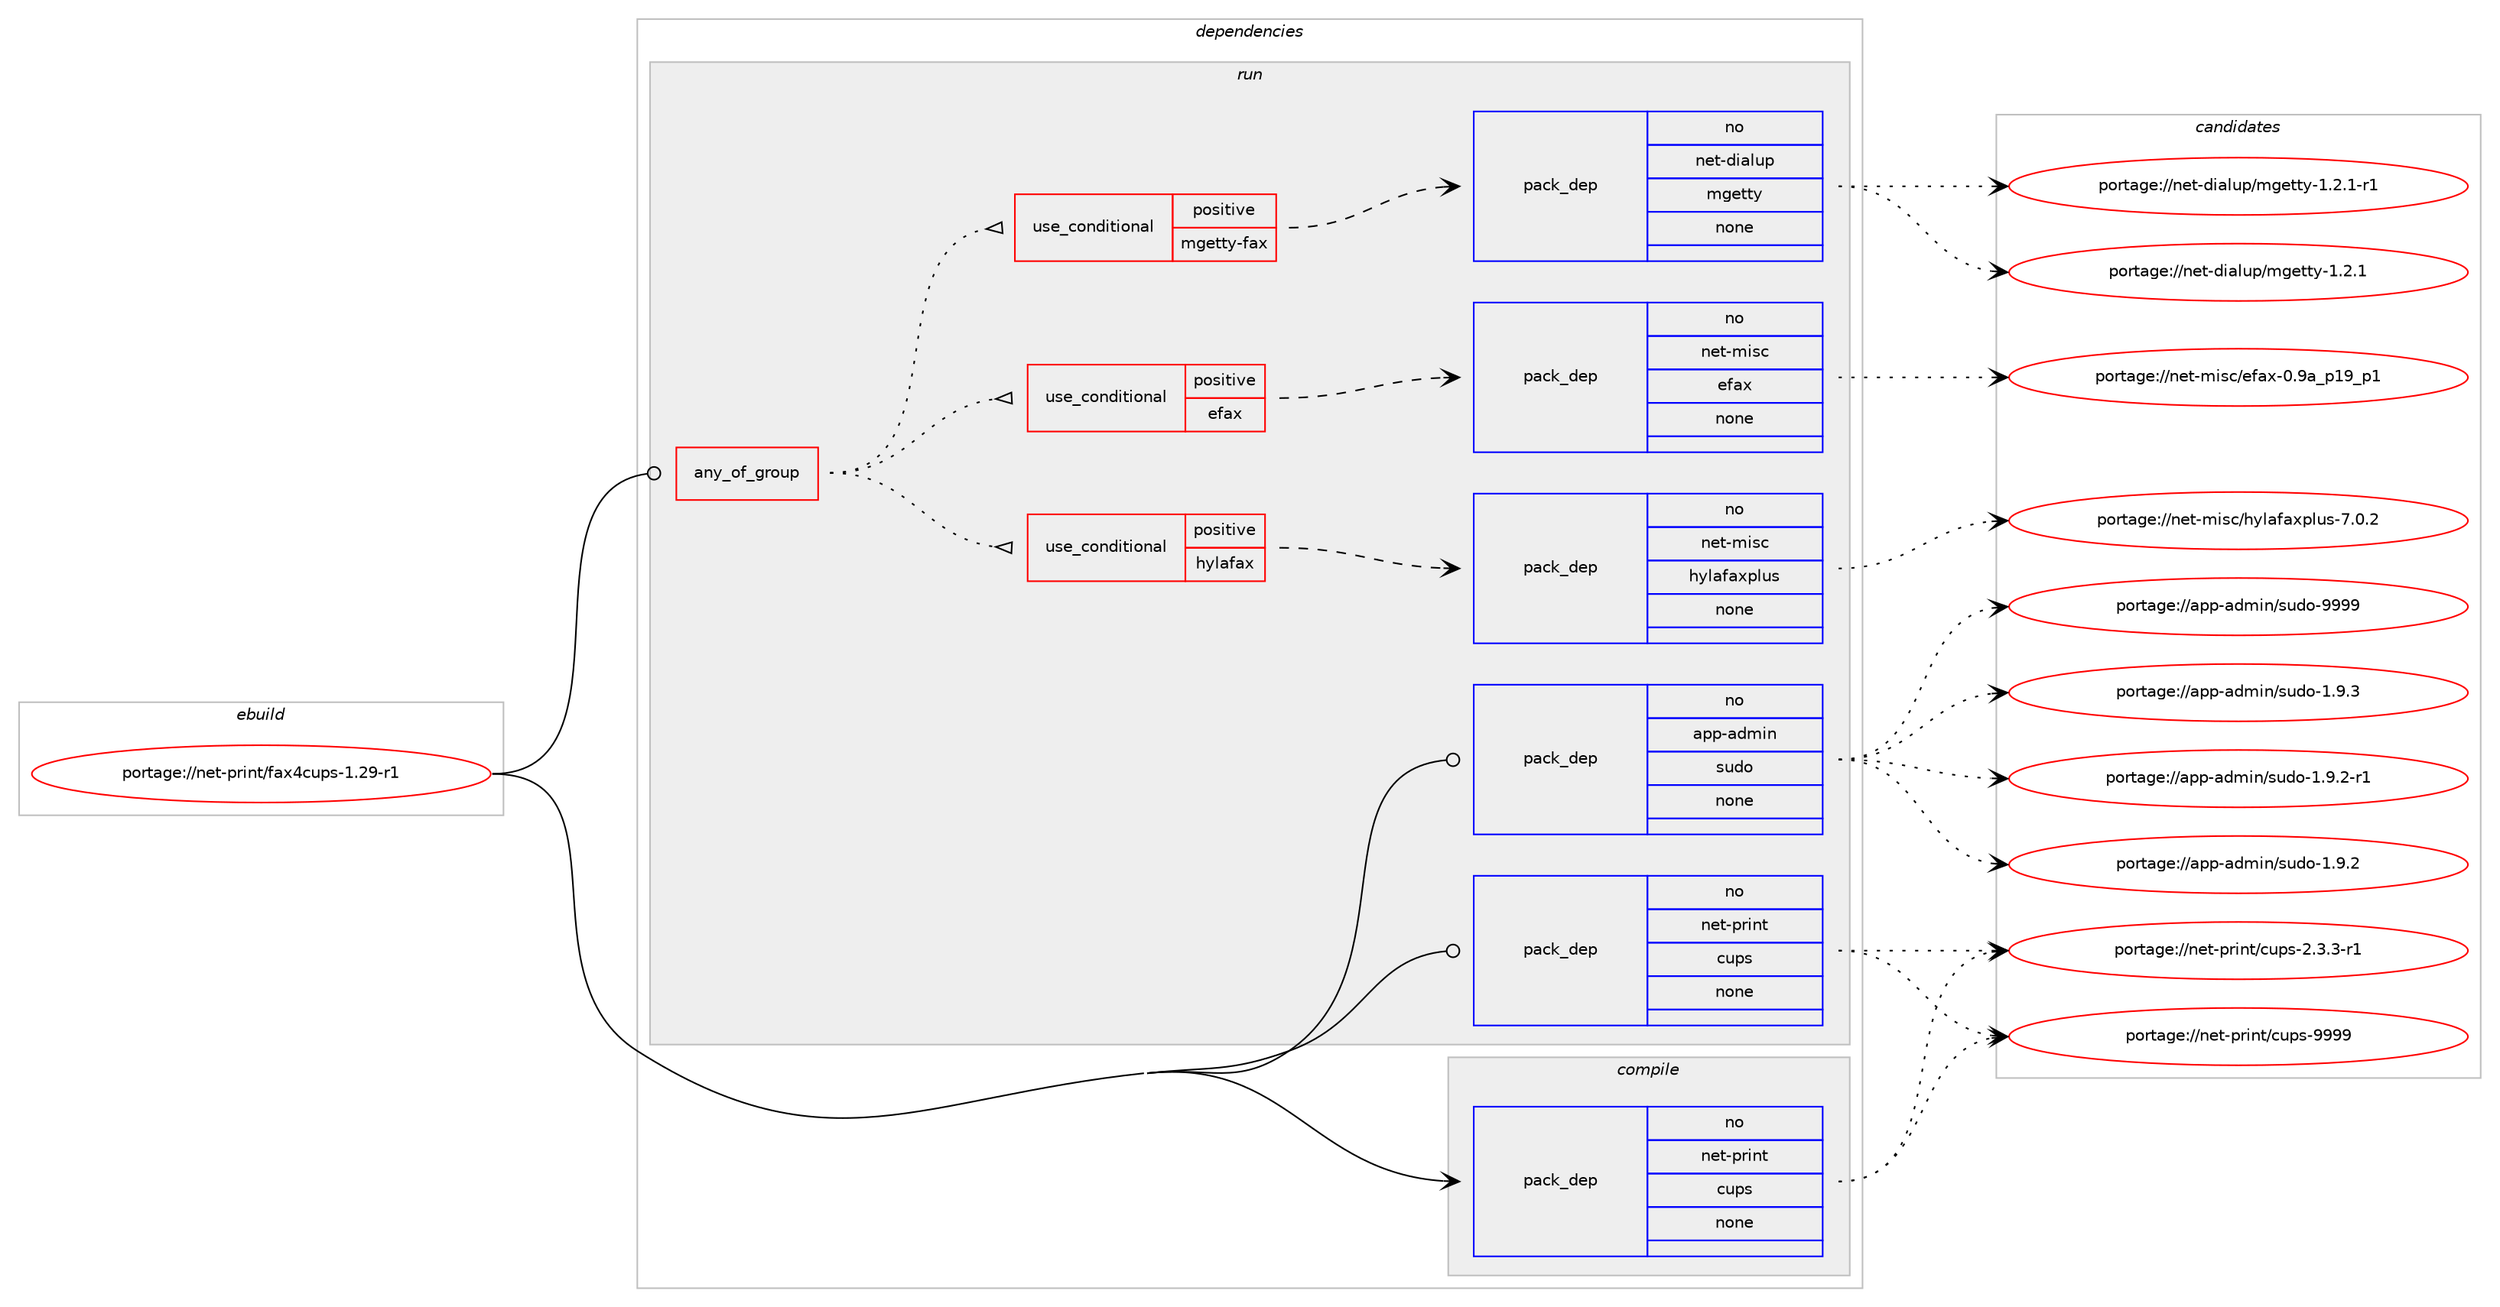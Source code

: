 digraph prolog {

# *************
# Graph options
# *************

newrank=true;
concentrate=true;
compound=true;
graph [rankdir=LR,fontname=Helvetica,fontsize=10,ranksep=1.5];#, ranksep=2.5, nodesep=0.2];
edge  [arrowhead=vee];
node  [fontname=Helvetica,fontsize=10];

# **********
# The ebuild
# **********

subgraph cluster_leftcol {
color=gray;
rank=same;
label=<<i>ebuild</i>>;
id [label="portage://net-print/fax4cups-1.29-r1", color=red, width=4, href="../net-print/fax4cups-1.29-r1.svg"];
}

# ****************
# The dependencies
# ****************

subgraph cluster_midcol {
color=gray;
label=<<i>dependencies</i>>;
subgraph cluster_compile {
fillcolor="#eeeeee";
style=filled;
label=<<i>compile</i>>;
subgraph pack2549 {
dependency2989 [label=<<TABLE BORDER="0" CELLBORDER="1" CELLSPACING="0" CELLPADDING="4" WIDTH="220"><TR><TD ROWSPAN="6" CELLPADDING="30">pack_dep</TD></TR><TR><TD WIDTH="110">no</TD></TR><TR><TD>net-print</TD></TR><TR><TD>cups</TD></TR><TR><TD>none</TD></TR><TR><TD></TD></TR></TABLE>>, shape=none, color=blue];
}
id:e -> dependency2989:w [weight=20,style="solid",arrowhead="vee"];
}
subgraph cluster_compileandrun {
fillcolor="#eeeeee";
style=filled;
label=<<i>compile and run</i>>;
}
subgraph cluster_run {
fillcolor="#eeeeee";
style=filled;
label=<<i>run</i>>;
subgraph any43 {
dependency2990 [label=<<TABLE BORDER="0" CELLBORDER="1" CELLSPACING="0" CELLPADDING="4"><TR><TD CELLPADDING="10">any_of_group</TD></TR></TABLE>>, shape=none, color=red];subgraph cond397 {
dependency2991 [label=<<TABLE BORDER="0" CELLBORDER="1" CELLSPACING="0" CELLPADDING="4"><TR><TD ROWSPAN="3" CELLPADDING="10">use_conditional</TD></TR><TR><TD>positive</TD></TR><TR><TD>hylafax</TD></TR></TABLE>>, shape=none, color=red];
subgraph pack2550 {
dependency2992 [label=<<TABLE BORDER="0" CELLBORDER="1" CELLSPACING="0" CELLPADDING="4" WIDTH="220"><TR><TD ROWSPAN="6" CELLPADDING="30">pack_dep</TD></TR><TR><TD WIDTH="110">no</TD></TR><TR><TD>net-misc</TD></TR><TR><TD>hylafaxplus</TD></TR><TR><TD>none</TD></TR><TR><TD></TD></TR></TABLE>>, shape=none, color=blue];
}
dependency2991:e -> dependency2992:w [weight=20,style="dashed",arrowhead="vee"];
}
dependency2990:e -> dependency2991:w [weight=20,style="dotted",arrowhead="oinv"];
subgraph cond398 {
dependency2993 [label=<<TABLE BORDER="0" CELLBORDER="1" CELLSPACING="0" CELLPADDING="4"><TR><TD ROWSPAN="3" CELLPADDING="10">use_conditional</TD></TR><TR><TD>positive</TD></TR><TR><TD>efax</TD></TR></TABLE>>, shape=none, color=red];
subgraph pack2551 {
dependency2994 [label=<<TABLE BORDER="0" CELLBORDER="1" CELLSPACING="0" CELLPADDING="4" WIDTH="220"><TR><TD ROWSPAN="6" CELLPADDING="30">pack_dep</TD></TR><TR><TD WIDTH="110">no</TD></TR><TR><TD>net-misc</TD></TR><TR><TD>efax</TD></TR><TR><TD>none</TD></TR><TR><TD></TD></TR></TABLE>>, shape=none, color=blue];
}
dependency2993:e -> dependency2994:w [weight=20,style="dashed",arrowhead="vee"];
}
dependency2990:e -> dependency2993:w [weight=20,style="dotted",arrowhead="oinv"];
subgraph cond399 {
dependency2995 [label=<<TABLE BORDER="0" CELLBORDER="1" CELLSPACING="0" CELLPADDING="4"><TR><TD ROWSPAN="3" CELLPADDING="10">use_conditional</TD></TR><TR><TD>positive</TD></TR><TR><TD>mgetty-fax</TD></TR></TABLE>>, shape=none, color=red];
subgraph pack2552 {
dependency2996 [label=<<TABLE BORDER="0" CELLBORDER="1" CELLSPACING="0" CELLPADDING="4" WIDTH="220"><TR><TD ROWSPAN="6" CELLPADDING="30">pack_dep</TD></TR><TR><TD WIDTH="110">no</TD></TR><TR><TD>net-dialup</TD></TR><TR><TD>mgetty</TD></TR><TR><TD>none</TD></TR><TR><TD></TD></TR></TABLE>>, shape=none, color=blue];
}
dependency2995:e -> dependency2996:w [weight=20,style="dashed",arrowhead="vee"];
}
dependency2990:e -> dependency2995:w [weight=20,style="dotted",arrowhead="oinv"];
}
id:e -> dependency2990:w [weight=20,style="solid",arrowhead="odot"];
subgraph pack2553 {
dependency2997 [label=<<TABLE BORDER="0" CELLBORDER="1" CELLSPACING="0" CELLPADDING="4" WIDTH="220"><TR><TD ROWSPAN="6" CELLPADDING="30">pack_dep</TD></TR><TR><TD WIDTH="110">no</TD></TR><TR><TD>app-admin</TD></TR><TR><TD>sudo</TD></TR><TR><TD>none</TD></TR><TR><TD></TD></TR></TABLE>>, shape=none, color=blue];
}
id:e -> dependency2997:w [weight=20,style="solid",arrowhead="odot"];
subgraph pack2554 {
dependency2998 [label=<<TABLE BORDER="0" CELLBORDER="1" CELLSPACING="0" CELLPADDING="4" WIDTH="220"><TR><TD ROWSPAN="6" CELLPADDING="30">pack_dep</TD></TR><TR><TD WIDTH="110">no</TD></TR><TR><TD>net-print</TD></TR><TR><TD>cups</TD></TR><TR><TD>none</TD></TR><TR><TD></TD></TR></TABLE>>, shape=none, color=blue];
}
id:e -> dependency2998:w [weight=20,style="solid",arrowhead="odot"];
}
}

# **************
# The candidates
# **************

subgraph cluster_choices {
rank=same;
color=gray;
label=<<i>candidates</i>>;

subgraph choice2549 {
color=black;
nodesep=1;
choice1101011164511211410511011647991171121154557575757 [label="portage://net-print/cups-9999", color=red, width=4,href="../net-print/cups-9999.svg"];
choice1101011164511211410511011647991171121154550465146514511449 [label="portage://net-print/cups-2.3.3-r1", color=red, width=4,href="../net-print/cups-2.3.3-r1.svg"];
dependency2989:e -> choice1101011164511211410511011647991171121154557575757:w [style=dotted,weight="100"];
dependency2989:e -> choice1101011164511211410511011647991171121154550465146514511449:w [style=dotted,weight="100"];
}
subgraph choice2550 {
color=black;
nodesep=1;
choice1101011164510910511599471041211089710297120112108117115455546484650 [label="portage://net-misc/hylafaxplus-7.0.2", color=red, width=4,href="../net-misc/hylafaxplus-7.0.2.svg"];
dependency2992:e -> choice1101011164510910511599471041211089710297120112108117115455546484650:w [style=dotted,weight="100"];
}
subgraph choice2551 {
color=black;
nodesep=1;
choice1101011164510910511599471011029712045484657979511249579511249 [label="portage://net-misc/efax-0.9a_p19_p1", color=red, width=4,href="../net-misc/efax-0.9a_p19_p1.svg"];
dependency2994:e -> choice1101011164510910511599471011029712045484657979511249579511249:w [style=dotted,weight="100"];
}
subgraph choice2552 {
color=black;
nodesep=1;
choice1101011164510010597108117112471091031011161161214549465046494511449 [label="portage://net-dialup/mgetty-1.2.1-r1", color=red, width=4,href="../net-dialup/mgetty-1.2.1-r1.svg"];
choice110101116451001059710811711247109103101116116121454946504649 [label="portage://net-dialup/mgetty-1.2.1", color=red, width=4,href="../net-dialup/mgetty-1.2.1.svg"];
dependency2996:e -> choice1101011164510010597108117112471091031011161161214549465046494511449:w [style=dotted,weight="100"];
dependency2996:e -> choice110101116451001059710811711247109103101116116121454946504649:w [style=dotted,weight="100"];
}
subgraph choice2553 {
color=black;
nodesep=1;
choice971121124597100109105110471151171001114557575757 [label="portage://app-admin/sudo-9999", color=red, width=4,href="../app-admin/sudo-9999.svg"];
choice97112112459710010910511047115117100111454946574651 [label="portage://app-admin/sudo-1.9.3", color=red, width=4,href="../app-admin/sudo-1.9.3.svg"];
choice971121124597100109105110471151171001114549465746504511449 [label="portage://app-admin/sudo-1.9.2-r1", color=red, width=4,href="../app-admin/sudo-1.9.2-r1.svg"];
choice97112112459710010910511047115117100111454946574650 [label="portage://app-admin/sudo-1.9.2", color=red, width=4,href="../app-admin/sudo-1.9.2.svg"];
dependency2997:e -> choice971121124597100109105110471151171001114557575757:w [style=dotted,weight="100"];
dependency2997:e -> choice97112112459710010910511047115117100111454946574651:w [style=dotted,weight="100"];
dependency2997:e -> choice971121124597100109105110471151171001114549465746504511449:w [style=dotted,weight="100"];
dependency2997:e -> choice97112112459710010910511047115117100111454946574650:w [style=dotted,weight="100"];
}
subgraph choice2554 {
color=black;
nodesep=1;
choice1101011164511211410511011647991171121154557575757 [label="portage://net-print/cups-9999", color=red, width=4,href="../net-print/cups-9999.svg"];
choice1101011164511211410511011647991171121154550465146514511449 [label="portage://net-print/cups-2.3.3-r1", color=red, width=4,href="../net-print/cups-2.3.3-r1.svg"];
dependency2998:e -> choice1101011164511211410511011647991171121154557575757:w [style=dotted,weight="100"];
dependency2998:e -> choice1101011164511211410511011647991171121154550465146514511449:w [style=dotted,weight="100"];
}
}

}
